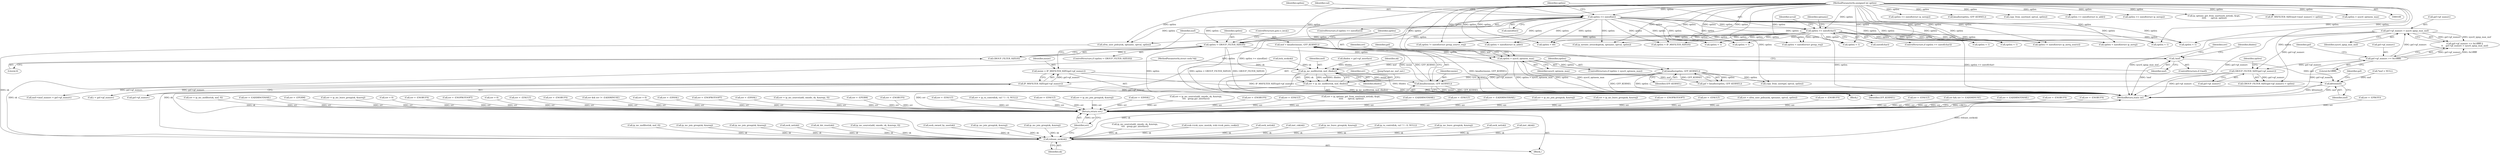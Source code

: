 digraph "0_linux_f6d8bd051c391c1c0458a30b2a7abcd939329259_26@API" {
"1001478" [label="(Call,msf = kmalloc(msize, GFP_KERNEL))"];
"1001480" [label="(Call,kmalloc(msize, GFP_KERNEL))"];
"1001472" [label="(Call,msize = IP_MSFILTER_SIZE(gsf->gf_numsrc))"];
"1001474" [label="(Call,IP_MSFILTER_SIZE(gsf->gf_numsrc))"];
"1001461" [label="(Call,GROUP_FILTER_SIZE(gsf->gf_numsrc))"];
"1001448" [label="(Call,gsf->gf_numsrc > sysctl_igmp_max_msf)"];
"1001443" [label="(Call,gsf->gf_numsrc >= 0x1ffffff)"];
"1001419" [label="(Call,kmalloc(optlen, GFP_KERNEL))"];
"1001408" [label="(Call,optlen > sysctl_optmem_max)"];
"1001402" [label="(Call,optlen < GROUP_FILTER_SIZE(0))"];
"1000227" [label="(Call,optlen >= sizeof(char))"];
"1000211" [label="(Call,optlen >= sizeof(int))"];
"1000113" [label="(MethodParameterIn,unsigned int optlen)"];
"1001404" [label="(Call,GROUP_FILTER_SIZE(0))"];
"1001484" [label="(Call,!msf)"];
"1001596" [label="(Call,ip_mc_msfilter(sk, msf, ifindex))"];
"1001594" [label="(Call,err = ip_mc_msfilter(sk, msf, ifindex))"];
"1001724" [label="(Return,return err;)"];
"1001601" [label="(Call,kfree(msf))"];
"1001722" [label="(Call,release_sock(sk))"];
"1000859" [label="(Call,optlen >= sizeof(struct ip_mreqn))"];
"1001596" [label="(Call,ip_mc_msfilter(sk, msf, ifindex))"];
"1000227" [label="(Call,optlen >= sizeof(char))"];
"1000989" [label="(Call,ip_mc_msfilter(sk, msf, 0))"];
"1001450" [label="(Identifier,gsf)"];
"1001215" [label="(Call,err = -EFAULT)"];
"1001179" [label="(Call,ip_mc_join_group(sk, &mreq))"];
"1001472" [label="(Call,msize = IP_MSFILTER_SIZE(gsf->gf_numsrc))"];
"1001005" [label="(Call,optlen != sizeof(struct ip_mreq_source))"];
"1000894" [label="(Call,ip_mc_join_group(sk, &mreq))"];
"1001640" [label="(Call,optlen < 1)"];
"1000762" [label="(Call,sock_net(sk))"];
"1000272" [label="(Call,optlen > 40)"];
"1001408" [label="(Call,optlen > sysctl_optmem_max)"];
"1001473" [label="(Identifier,msize)"];
"1001083" [label="(Call,err && err != -EADDRINUSE)"];
"1000910" [label="(Call,optlen < IP_MSFILTER_SIZE(0))"];
"1001447" [label="(Literal,0x1ffffff)"];
"1000235" [label="(Identifier,ucval)"];
"1000787" [label="(Call,err = -EADDRNOTAVAIL)"];
"1001413" [label="(Identifier,err)"];
"1001598" [label="(Identifier,msf)"];
"1000934" [label="(Call,err = -ENOBUFS)"];
"1001121" [label="(Call,optlen < sizeof(struct group_req))"];
"1000920" [label="(Call,err = -ENOBUFS)"];
"1001604" [label="(Identifier,gsf)"];
"1001403" [label="(Identifier,optlen)"];
"1000512" [label="(Call,sk_dst_reset(sk))"];
"1000656" [label="(Call,optlen < 1)"];
"1001595" [label="(Identifier,err)"];
"1000218" [label="(Identifier,val)"];
"1001106" [label="(Call,ip_mc_source(add, omode, sk, &mreqs, 0))"];
"1001665" [label="(Call,xfrm_user_policy(sk, optname, optval, optlen))"];
"1001493" [label="(Identifier,ifindex)"];
"1000838" [label="(Call,err = -EPROTO)"];
"1000294" [label="(Call,sock_owned_by_user(sk))"];
"1001410" [label="(Identifier,sysctl_optmem_max)"];
"1001342" [label="(Call,ip_mc_join_group(sk, &mreq))"];
"1000849" [label="(Call,optlen < sizeof(struct ip_mreq))"];
"1000517" [label="(Call,optlen < 1)"];
"1001202" [label="(Call,optlen != sizeof(struct group_source_req))"];
"1000987" [label="(Call,err = ip_mc_msfilter(sk, msf, 0))"];
"1001601" [label="(Call,kfree(msf))"];
"1001237" [label="(Call,err = -EADDRNOTAVAIL)"];
"1001420" [label="(Identifier,optlen)"];
"1001654" [label="(Call,err = -EPERM)"];
"1001442" [label="(Call,gsf->gf_numsrc >= 0x1ffffff ||\n\t\t    gsf->gf_numsrc > sysctl_igmp_max_msf)"];
"1001485" [label="(Identifier,msf)"];
"1000683" [label="(Call,optlen < sizeof(struct in_addr))"];
"1000899" [label="(Call,err = ip_mc_leave_group(sk, &mreq))"];
"1001406" [label="(ControlStructure,goto e_inval;)"];
"1000927" [label="(Call,kmalloc(optlen, GFP_KERNEL))"];
"1000944" [label="(Call,copy_from_user(msf, optval, optlen))"];
"1000212" [label="(Identifier,optlen)"];
"1000830" [label="(Call,err = 0)"];
"1000716" [label="(Call,optlen >= sizeof(struct in_addr))"];
"1001474" [label="(Call,IP_MSFILTER_SIZE(gsf->gf_numsrc))"];
"1000693" [label="(Call,optlen >= sizeof(struct ip_mreqn))"];
"1000967" [label="(Call,err = -ENOBUFS)"];
"1001409" [label="(Identifier,optlen)"];
"1000251" [label="(Call,ip_mroute_setsockopt(sk, optname, optval, optlen))"];
"1001462" [label="(Call,gsf->gf_numsrc)"];
"1001419" [label="(Call,kmalloc(optlen, GFP_KERNEL))"];
"1001717" [label="(Call,err = -ENOPROTOOPT)"];
"1000256" [label="(Call,err = 0)"];
"1001078" [label="(Call,ip_mc_join_group(sk, &mreq))"];
"1001407" [label="(ControlStructure,if (optlen > sysctl_optmem_max))"];
"1000627" [label="(Call,optlen < 1)"];
"1001475" [label="(Call,gsf->gf_numsrc)"];
"1000249" [label="(Identifier,optname)"];
"1000210" [label="(ControlStructure,if (optlen >= sizeof(int)))"];
"1001482" [label="(Identifier,GFP_KERNEL)"];
"1001538" [label="(Call,msf->imsf_numsrc = gsf->gf_numsrc)"];
"1000854" [label="(Call,err = -EFAULT)"];
"1000109" [label="(MethodParameterIn,struct sock *sk)"];
"1001487" [label="(Call,err = -ENOBUFS)"];
"1000278" [label="(Call,ip_options_get_from_user(sock_net(sk), &opt,\n \t\t\t\t\t       optval, optlen))"];
"1001724" [label="(Return,return err;)"];
"1000114" [label="(Block,)"];
"1001448" [label="(Call,gsf->gf_numsrc > sysctl_igmp_max_msf)"];
"1000228" [label="(Identifier,optlen)"];
"1000113" [label="(MethodParameterIn,unsigned int optlen)"];
"1001443" [label="(Call,gsf->gf_numsrc >= 0x1ffffff)"];
"1001347" [label="(Call,err && err != -EADDRINUSE)"];
"1001452" [label="(Identifier,sysctl_igmp_max_msf)"];
"1000229" [label="(Call,sizeof(char))"];
"1001683" [label="(Call,optlen < 1)"];
"1000755" [label="(Call,err = 0)"];
"1001483" [label="(ControlStructure,if (!msf))"];
"1001594" [label="(Call,err = ip_mc_msfilter(sk, msf, ifindex))"];
"1000797" [label="(Call,err = -EINVAL)"];
"1001401" [label="(ControlStructure,if (optlen < GROUP_FILTER_SIZE(0)))"];
"1001388" [label="(Block,)"];
"1001418" [label="(Identifier,gsf)"];
"1001725" [label="(Identifier,err)"];
"1000571" [label="(Call,err = -ENOPROTOOPT)"];
"1001697" [label="(Call,optlen < 1)"];
"1000982" [label="(Call,err = -EINVAL)"];
"1001436" [label="(Call,copy_from_user(gsf, optval, optlen))"];
"1000259" [label="(Call,lock_sock(sk))"];
"1001104" [label="(Call,err = ip_mc_source(add, omode, sk, &mreqs, 0))"];
"1001677" [label="(Call,err = -EPERM)"];
"1001602" [label="(Identifier,msf)"];
"1001412" [label="(Call,err = -ENOBUFS)"];
"1001126" [label="(Call,err = -EFAULT)"];
"1001488" [label="(Identifier,err)"];
"1000973" [label="(Call,IP_MSFILTER_SIZE(msf->imsf_numsrc) > optlen)"];
"1001377" [label="(Call,ip_mc_source(add, omode, sk, &mreqs,\n\t\t\t\t   greqs.gsr_interface))"];
"1001553" [label="(Call,i < gsf->gf_numsrc)"];
"1001479" [label="(Identifier,msf)"];
"1001404" [label="(Call,GROUP_FILTER_SIZE(0))"];
"1000352" [label="(Call,icsk->icsk_sync_mss(sk, icsk->icsk_pmtu_cookie))"];
"1001492" [label="(Call,ifindex = gsf->gf_interface)"];
"1001628" [label="(Call,err = ip_ra_control(sk, val ? 1 : 0, NULL))"];
"1001723" [label="(Identifier,sk)"];
"1001461" [label="(Call,GROUP_FILTER_SIZE(gsf->gf_numsrc))"];
"1001480" [label="(Call,kmalloc(msize, GFP_KERNEL))"];
"1000211" [label="(Call,optlen >= sizeof(int))"];
"1001431" [label="(Call,err = -EFAULT)"];
"1001402" [label="(Call,optlen < GROUP_FILTER_SIZE(0))"];
"1000892" [label="(Call,err = ip_mc_join_group(sk, &mreq))"];
"1001467" [label="(Call,err = -EINVAL)"];
"1001608" [label="(Call,optlen < 1)"];
"1001375" [label="(Call,err = ip_mc_source(add, omode, sk, &mreqs,\n\t\t\t\t   greqs.gsr_interface))"];
"1000213" [label="(Call,sizeof(int))"];
"1000279" [label="(Call,sock_net(sk))"];
"1000226" [label="(ControlStructure,if (optlen >= sizeof(char)))"];
"1001465" [label="(Identifier,optlen)"];
"1001426" [label="(Call,err = -ENOBUFS)"];
"1000304" [label="(Call,inet_csk(sk))"];
"1001600" [label="(JumpTarget,mc_msf_out:)"];
"1001599" [label="(Identifier,ifindex)"];
"1001405" [label="(Literal,0)"];
"1000688" [label="(Call,err = -EFAULT)"];
"1000901" [label="(Call,ip_mc_leave_group(sk, &mreq))"];
"1000916" [label="(Call,optlen > sysctl_optmem_max)"];
"1001597" [label="(Identifier,sk)"];
"1001444" [label="(Call,gsf->gf_numsrc)"];
"1000276" [label="(Call,err = ip_options_get_from_user(sock_net(sk), &opt,\n \t\t\t\t\t       optval, optlen))"];
"1001478" [label="(Call,msf = kmalloc(msize, GFP_KERNEL))"];
"1001545" [label="(Call,err = -EADDRNOTAVAIL)"];
"1001630" [label="(Call,ip_ra_control(sk, val ? 1 : 0, NULL))"];
"1001186" [label="(Call,ip_mc_leave_group(sk, &mreq))"];
"1001449" [label="(Call,gsf->gf_numsrc)"];
"1001421" [label="(Identifier,GFP_KERNEL)"];
"1001018" [label="(Call,err = -EFAULT)"];
"1001512" [label="(Call,err = -EADDRNOTAVAIL)"];
"1001417" [label="(Call,gsf = kmalloc(optlen, GFP_KERNEL))"];
"1000782" [label="(Call,sock_net(sk))"];
"1001177" [label="(Call,err = ip_mc_join_group(sk, &mreq))"];
"1001184" [label="(Call,err = ip_mc_leave_group(sk, &mreq))"];
"1000549" [label="(Call,err = -ENOPROTOOPT)"];
"1001391" [label="(Call,*msf = NULL)"];
"1000844" [label="(Call,inet_sk(sk))"];
"1000939" [label="(Call,err = -EFAULT)"];
"1001481" [label="(Identifier,msize)"];
"1001722" [label="(Call,release_sock(sk))"];
"1001663" [label="(Call,err = xfrm_user_policy(sk, optname, optval, optlen))"];
"1001484" [label="(Call,!msf)"];
"1001732" [label="(MethodReturn,static int)"];
"1001454" [label="(Call,err = -ENOBUFS)"];
"1001460" [label="(Call,GROUP_FILTER_SIZE(gsf->gf_numsrc) > optlen)"];
"1001478" -> "1001388"  [label="AST: "];
"1001478" -> "1001480"  [label="CFG: "];
"1001479" -> "1001478"  [label="AST: "];
"1001480" -> "1001478"  [label="AST: "];
"1001485" -> "1001478"  [label="CFG: "];
"1001478" -> "1001732"  [label="DDG: kmalloc(msize, GFP_KERNEL)"];
"1001480" -> "1001478"  [label="DDG: msize"];
"1001480" -> "1001478"  [label="DDG: GFP_KERNEL"];
"1001478" -> "1001484"  [label="DDG: msf"];
"1001480" -> "1001482"  [label="CFG: "];
"1001481" -> "1001480"  [label="AST: "];
"1001482" -> "1001480"  [label="AST: "];
"1001480" -> "1001732"  [label="DDG: msize"];
"1001480" -> "1001732"  [label="DDG: GFP_KERNEL"];
"1001472" -> "1001480"  [label="DDG: msize"];
"1001419" -> "1001480"  [label="DDG: GFP_KERNEL"];
"1001472" -> "1001388"  [label="AST: "];
"1001472" -> "1001474"  [label="CFG: "];
"1001473" -> "1001472"  [label="AST: "];
"1001474" -> "1001472"  [label="AST: "];
"1001479" -> "1001472"  [label="CFG: "];
"1001472" -> "1001732"  [label="DDG: IP_MSFILTER_SIZE(gsf->gf_numsrc)"];
"1001474" -> "1001472"  [label="DDG: gsf->gf_numsrc"];
"1001474" -> "1001475"  [label="CFG: "];
"1001475" -> "1001474"  [label="AST: "];
"1001474" -> "1001732"  [label="DDG: gsf->gf_numsrc"];
"1001461" -> "1001474"  [label="DDG: gsf->gf_numsrc"];
"1001474" -> "1001538"  [label="DDG: gsf->gf_numsrc"];
"1001474" -> "1001553"  [label="DDG: gsf->gf_numsrc"];
"1001461" -> "1001460"  [label="AST: "];
"1001461" -> "1001462"  [label="CFG: "];
"1001462" -> "1001461"  [label="AST: "];
"1001465" -> "1001461"  [label="CFG: "];
"1001461" -> "1001732"  [label="DDG: gsf->gf_numsrc"];
"1001461" -> "1001460"  [label="DDG: gsf->gf_numsrc"];
"1001448" -> "1001461"  [label="DDG: gsf->gf_numsrc"];
"1001443" -> "1001461"  [label="DDG: gsf->gf_numsrc"];
"1001448" -> "1001442"  [label="AST: "];
"1001448" -> "1001452"  [label="CFG: "];
"1001449" -> "1001448"  [label="AST: "];
"1001452" -> "1001448"  [label="AST: "];
"1001442" -> "1001448"  [label="CFG: "];
"1001448" -> "1001732"  [label="DDG: sysctl_igmp_max_msf"];
"1001448" -> "1001732"  [label="DDG: gsf->gf_numsrc"];
"1001448" -> "1001442"  [label="DDG: gsf->gf_numsrc"];
"1001448" -> "1001442"  [label="DDG: sysctl_igmp_max_msf"];
"1001443" -> "1001448"  [label="DDG: gsf->gf_numsrc"];
"1001443" -> "1001442"  [label="AST: "];
"1001443" -> "1001447"  [label="CFG: "];
"1001444" -> "1001443"  [label="AST: "];
"1001447" -> "1001443"  [label="AST: "];
"1001450" -> "1001443"  [label="CFG: "];
"1001442" -> "1001443"  [label="CFG: "];
"1001443" -> "1001732"  [label="DDG: gsf->gf_numsrc"];
"1001443" -> "1001442"  [label="DDG: gsf->gf_numsrc"];
"1001443" -> "1001442"  [label="DDG: 0x1ffffff"];
"1001419" -> "1001417"  [label="AST: "];
"1001419" -> "1001421"  [label="CFG: "];
"1001420" -> "1001419"  [label="AST: "];
"1001421" -> "1001419"  [label="AST: "];
"1001417" -> "1001419"  [label="CFG: "];
"1001419" -> "1001732"  [label="DDG: GFP_KERNEL"];
"1001419" -> "1001732"  [label="DDG: optlen"];
"1001419" -> "1001417"  [label="DDG: optlen"];
"1001419" -> "1001417"  [label="DDG: GFP_KERNEL"];
"1001408" -> "1001419"  [label="DDG: optlen"];
"1000113" -> "1001419"  [label="DDG: optlen"];
"1001419" -> "1001436"  [label="DDG: optlen"];
"1001408" -> "1001407"  [label="AST: "];
"1001408" -> "1001410"  [label="CFG: "];
"1001409" -> "1001408"  [label="AST: "];
"1001410" -> "1001408"  [label="AST: "];
"1001413" -> "1001408"  [label="CFG: "];
"1001418" -> "1001408"  [label="CFG: "];
"1001408" -> "1001732"  [label="DDG: sysctl_optmem_max"];
"1001408" -> "1001732"  [label="DDG: optlen > sysctl_optmem_max"];
"1001408" -> "1001732"  [label="DDG: optlen"];
"1001402" -> "1001408"  [label="DDG: optlen"];
"1000113" -> "1001408"  [label="DDG: optlen"];
"1001402" -> "1001401"  [label="AST: "];
"1001402" -> "1001404"  [label="CFG: "];
"1001403" -> "1001402"  [label="AST: "];
"1001404" -> "1001402"  [label="AST: "];
"1001406" -> "1001402"  [label="CFG: "];
"1001409" -> "1001402"  [label="CFG: "];
"1001402" -> "1001732"  [label="DDG: GROUP_FILTER_SIZE(0)"];
"1001402" -> "1001732"  [label="DDG: optlen"];
"1001402" -> "1001732"  [label="DDG: optlen < GROUP_FILTER_SIZE(0)"];
"1000227" -> "1001402"  [label="DDG: optlen"];
"1000211" -> "1001402"  [label="DDG: optlen"];
"1000113" -> "1001402"  [label="DDG: optlen"];
"1001404" -> "1001402"  [label="DDG: 0"];
"1000227" -> "1000226"  [label="AST: "];
"1000227" -> "1000229"  [label="CFG: "];
"1000228" -> "1000227"  [label="AST: "];
"1000229" -> "1000227"  [label="AST: "];
"1000235" -> "1000227"  [label="CFG: "];
"1000249" -> "1000227"  [label="CFG: "];
"1000227" -> "1001732"  [label="DDG: optlen >= sizeof(char)"];
"1000227" -> "1001732"  [label="DDG: optlen"];
"1000211" -> "1000227"  [label="DDG: optlen"];
"1000113" -> "1000227"  [label="DDG: optlen"];
"1000227" -> "1000251"  [label="DDG: optlen"];
"1000227" -> "1000272"  [label="DDG: optlen"];
"1000227" -> "1000517"  [label="DDG: optlen"];
"1000227" -> "1000627"  [label="DDG: optlen"];
"1000227" -> "1000656"  [label="DDG: optlen"];
"1000227" -> "1000683"  [label="DDG: optlen"];
"1000227" -> "1000849"  [label="DDG: optlen"];
"1000227" -> "1000910"  [label="DDG: optlen"];
"1000227" -> "1001005"  [label="DDG: optlen"];
"1000227" -> "1001121"  [label="DDG: optlen"];
"1000227" -> "1001202"  [label="DDG: optlen"];
"1000227" -> "1001608"  [label="DDG: optlen"];
"1000227" -> "1001640"  [label="DDG: optlen"];
"1000227" -> "1001665"  [label="DDG: optlen"];
"1000227" -> "1001683"  [label="DDG: optlen"];
"1000227" -> "1001697"  [label="DDG: optlen"];
"1000211" -> "1000210"  [label="AST: "];
"1000211" -> "1000213"  [label="CFG: "];
"1000212" -> "1000211"  [label="AST: "];
"1000213" -> "1000211"  [label="AST: "];
"1000218" -> "1000211"  [label="CFG: "];
"1000228" -> "1000211"  [label="CFG: "];
"1000211" -> "1001732"  [label="DDG: optlen"];
"1000211" -> "1001732"  [label="DDG: optlen >= sizeof(int)"];
"1000113" -> "1000211"  [label="DDG: optlen"];
"1000211" -> "1000251"  [label="DDG: optlen"];
"1000211" -> "1000272"  [label="DDG: optlen"];
"1000211" -> "1000517"  [label="DDG: optlen"];
"1000211" -> "1000627"  [label="DDG: optlen"];
"1000211" -> "1000656"  [label="DDG: optlen"];
"1000211" -> "1000683"  [label="DDG: optlen"];
"1000211" -> "1000849"  [label="DDG: optlen"];
"1000211" -> "1000910"  [label="DDG: optlen"];
"1000211" -> "1001005"  [label="DDG: optlen"];
"1000211" -> "1001121"  [label="DDG: optlen"];
"1000211" -> "1001202"  [label="DDG: optlen"];
"1000211" -> "1001608"  [label="DDG: optlen"];
"1000211" -> "1001640"  [label="DDG: optlen"];
"1000211" -> "1001665"  [label="DDG: optlen"];
"1000211" -> "1001683"  [label="DDG: optlen"];
"1000211" -> "1001697"  [label="DDG: optlen"];
"1000113" -> "1000108"  [label="AST: "];
"1000113" -> "1001732"  [label="DDG: optlen"];
"1000113" -> "1000251"  [label="DDG: optlen"];
"1000113" -> "1000272"  [label="DDG: optlen"];
"1000113" -> "1000278"  [label="DDG: optlen"];
"1000113" -> "1000517"  [label="DDG: optlen"];
"1000113" -> "1000627"  [label="DDG: optlen"];
"1000113" -> "1000656"  [label="DDG: optlen"];
"1000113" -> "1000683"  [label="DDG: optlen"];
"1000113" -> "1000693"  [label="DDG: optlen"];
"1000113" -> "1000716"  [label="DDG: optlen"];
"1000113" -> "1000849"  [label="DDG: optlen"];
"1000113" -> "1000859"  [label="DDG: optlen"];
"1000113" -> "1000910"  [label="DDG: optlen"];
"1000113" -> "1000916"  [label="DDG: optlen"];
"1000113" -> "1000927"  [label="DDG: optlen"];
"1000113" -> "1000944"  [label="DDG: optlen"];
"1000113" -> "1000973"  [label="DDG: optlen"];
"1000113" -> "1001005"  [label="DDG: optlen"];
"1000113" -> "1001121"  [label="DDG: optlen"];
"1000113" -> "1001202"  [label="DDG: optlen"];
"1000113" -> "1001436"  [label="DDG: optlen"];
"1000113" -> "1001460"  [label="DDG: optlen"];
"1000113" -> "1001608"  [label="DDG: optlen"];
"1000113" -> "1001640"  [label="DDG: optlen"];
"1000113" -> "1001665"  [label="DDG: optlen"];
"1000113" -> "1001683"  [label="DDG: optlen"];
"1000113" -> "1001697"  [label="DDG: optlen"];
"1001404" -> "1001405"  [label="CFG: "];
"1001405" -> "1001404"  [label="AST: "];
"1001484" -> "1001483"  [label="AST: "];
"1001484" -> "1001485"  [label="CFG: "];
"1001485" -> "1001484"  [label="AST: "];
"1001488" -> "1001484"  [label="CFG: "];
"1001493" -> "1001484"  [label="CFG: "];
"1001484" -> "1001732"  [label="DDG: !msf"];
"1001484" -> "1001596"  [label="DDG: msf"];
"1001484" -> "1001601"  [label="DDG: msf"];
"1001596" -> "1001594"  [label="AST: "];
"1001596" -> "1001599"  [label="CFG: "];
"1001597" -> "1001596"  [label="AST: "];
"1001598" -> "1001596"  [label="AST: "];
"1001599" -> "1001596"  [label="AST: "];
"1001594" -> "1001596"  [label="CFG: "];
"1001596" -> "1001732"  [label="DDG: ifindex"];
"1001596" -> "1001594"  [label="DDG: sk"];
"1001596" -> "1001594"  [label="DDG: msf"];
"1001596" -> "1001594"  [label="DDG: ifindex"];
"1000259" -> "1001596"  [label="DDG: sk"];
"1000109" -> "1001596"  [label="DDG: sk"];
"1001492" -> "1001596"  [label="DDG: ifindex"];
"1001596" -> "1001601"  [label="DDG: msf"];
"1001596" -> "1001722"  [label="DDG: sk"];
"1001594" -> "1001388"  [label="AST: "];
"1001595" -> "1001594"  [label="AST: "];
"1001600" -> "1001594"  [label="CFG: "];
"1001594" -> "1001732"  [label="DDG: ip_mc_msfilter(sk, msf, ifindex)"];
"1001594" -> "1001732"  [label="DDG: err"];
"1001594" -> "1001724"  [label="DDG: err"];
"1001724" -> "1000114"  [label="AST: "];
"1001724" -> "1001725"  [label="CFG: "];
"1001725" -> "1001724"  [label="AST: "];
"1001732" -> "1001724"  [label="CFG: "];
"1001724" -> "1001732"  [label="DDG: <RET>"];
"1001725" -> "1001724"  [label="DDG: err"];
"1000549" -> "1001724"  [label="DDG: err"];
"1001512" -> "1001724"  [label="DDG: err"];
"1000987" -> "1001724"  [label="DDG: err"];
"1001431" -> "1001724"  [label="DDG: err"];
"1000920" -> "1001724"  [label="DDG: err"];
"1001237" -> "1001724"  [label="DDG: err"];
"1001018" -> "1001724"  [label="DDG: err"];
"1000939" -> "1001724"  [label="DDG: err"];
"1001717" -> "1001724"  [label="DDG: err"];
"1000797" -> "1001724"  [label="DDG: err"];
"1000276" -> "1001724"  [label="DDG: err"];
"1001215" -> "1001724"  [label="DDG: err"];
"1000967" -> "1001724"  [label="DDG: err"];
"1000830" -> "1001724"  [label="DDG: err"];
"1000787" -> "1001724"  [label="DDG: err"];
"1000688" -> "1001724"  [label="DDG: err"];
"1000934" -> "1001724"  [label="DDG: err"];
"1001177" -> "1001724"  [label="DDG: err"];
"1001677" -> "1001724"  [label="DDG: err"];
"1001487" -> "1001724"  [label="DDG: err"];
"1000892" -> "1001724"  [label="DDG: err"];
"1001104" -> "1001724"  [label="DDG: err"];
"1001126" -> "1001724"  [label="DDG: err"];
"1001184" -> "1001724"  [label="DDG: err"];
"1001347" -> "1001724"  [label="DDG: err"];
"1001454" -> "1001724"  [label="DDG: err"];
"1001426" -> "1001724"  [label="DDG: err"];
"1000899" -> "1001724"  [label="DDG: err"];
"1000854" -> "1001724"  [label="DDG: err"];
"1001083" -> "1001724"  [label="DDG: err"];
"1000571" -> "1001724"  [label="DDG: err"];
"1001467" -> "1001724"  [label="DDG: err"];
"1000982" -> "1001724"  [label="DDG: err"];
"1001654" -> "1001724"  [label="DDG: err"];
"1000838" -> "1001724"  [label="DDG: err"];
"1000256" -> "1001724"  [label="DDG: err"];
"1001375" -> "1001724"  [label="DDG: err"];
"1001545" -> "1001724"  [label="DDG: err"];
"1000755" -> "1001724"  [label="DDG: err"];
"1001628" -> "1001724"  [label="DDG: err"];
"1001412" -> "1001724"  [label="DDG: err"];
"1001663" -> "1001724"  [label="DDG: err"];
"1001601" -> "1001388"  [label="AST: "];
"1001601" -> "1001602"  [label="CFG: "];
"1001602" -> "1001601"  [label="AST: "];
"1001604" -> "1001601"  [label="CFG: "];
"1001601" -> "1001732"  [label="DDG: msf"];
"1001601" -> "1001732"  [label="DDG: kfree(msf)"];
"1001391" -> "1001601"  [label="DDG: msf"];
"1001722" -> "1000114"  [label="AST: "];
"1001722" -> "1001723"  [label="CFG: "];
"1001723" -> "1001722"  [label="AST: "];
"1001725" -> "1001722"  [label="CFG: "];
"1001722" -> "1001732"  [label="DDG: release_sock(sk)"];
"1001722" -> "1001732"  [label="DDG: sk"];
"1001377" -> "1001722"  [label="DDG: sk"];
"1000782" -> "1001722"  [label="DDG: sk"];
"1000304" -> "1001722"  [label="DDG: sk"];
"1000352" -> "1001722"  [label="DDG: sk"];
"1001342" -> "1001722"  [label="DDG: sk"];
"1000989" -> "1001722"  [label="DDG: sk"];
"1000762" -> "1001722"  [label="DDG: sk"];
"1000294" -> "1001722"  [label="DDG: sk"];
"1001078" -> "1001722"  [label="DDG: sk"];
"1000844" -> "1001722"  [label="DDG: sk"];
"1000901" -> "1001722"  [label="DDG: sk"];
"1001186" -> "1001722"  [label="DDG: sk"];
"1000259" -> "1001722"  [label="DDG: sk"];
"1001630" -> "1001722"  [label="DDG: sk"];
"1000512" -> "1001722"  [label="DDG: sk"];
"1000894" -> "1001722"  [label="DDG: sk"];
"1000279" -> "1001722"  [label="DDG: sk"];
"1001106" -> "1001722"  [label="DDG: sk"];
"1001665" -> "1001722"  [label="DDG: sk"];
"1001179" -> "1001722"  [label="DDG: sk"];
"1000109" -> "1001722"  [label="DDG: sk"];
}

